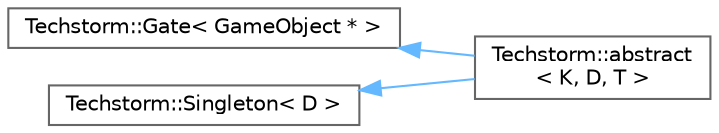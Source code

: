 digraph "Graphical Class Hierarchy"
{
 // LATEX_PDF_SIZE
  bgcolor="transparent";
  edge [fontname=Helvetica,fontsize=10,labelfontname=Helvetica,labelfontsize=10];
  node [fontname=Helvetica,fontsize=10,shape=box,height=0.2,width=0.4];
  rankdir="LR";
  Node0 [id="Node000000",label="Techstorm::Gate\< GameObject * \>",height=0.2,width=0.4,color="grey40", fillcolor="white", style="filled",URL="$d6/d46/class_techstorm_1_1_gate.html",tooltip=" "];
  Node0 -> Node1 [id="edge9_Node000000_Node000001",dir="back",color="steelblue1",style="solid",tooltip=" "];
  Node1 [id="Node000001",label="Techstorm::abstract\l\< K, D, T \>",height=0.2,width=0.4,color="grey40", fillcolor="white", style="filled",URL="$d6/d34/class_techstorm_1_1abstract.html",tooltip="This is an abstract interface singleton that all projects must implement and set the ProjectReference..."];
  Node2 [id="Node000002",label="Techstorm::Singleton\< D \>",height=0.2,width=0.4,color="grey40", fillcolor="white", style="filled",URL="$d5/d55/class_techstorm_1_1_singleton.html",tooltip=" "];
  Node2 -> Node1 [id="edge10_Node000002_Node000001",dir="back",color="steelblue1",style="solid",tooltip=" "];
}
